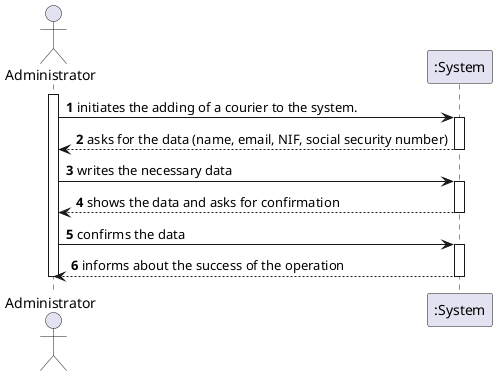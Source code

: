 @startuml
autonumber
actor "Administrator" as ADMIN
activate ADMIN
ADMIN-> ":System" : initiates the adding of a courier to the system.
activate ":System"
":System" --> ADMIN : asks for the data (name, email, NIF, social security number)
deactivate ":System"

ADMIN -> ":System" : writes the necessary data
activate ":System"
":System" --> ADMIN : shows the data and asks for confirmation
deactivate ":System"

ADMIN -> ":System" : confirms the data
activate ":System"
":System" --> ADMIN : informs about the success of the operation
deactivate ":System"

deactivate ADMIN

@enduml